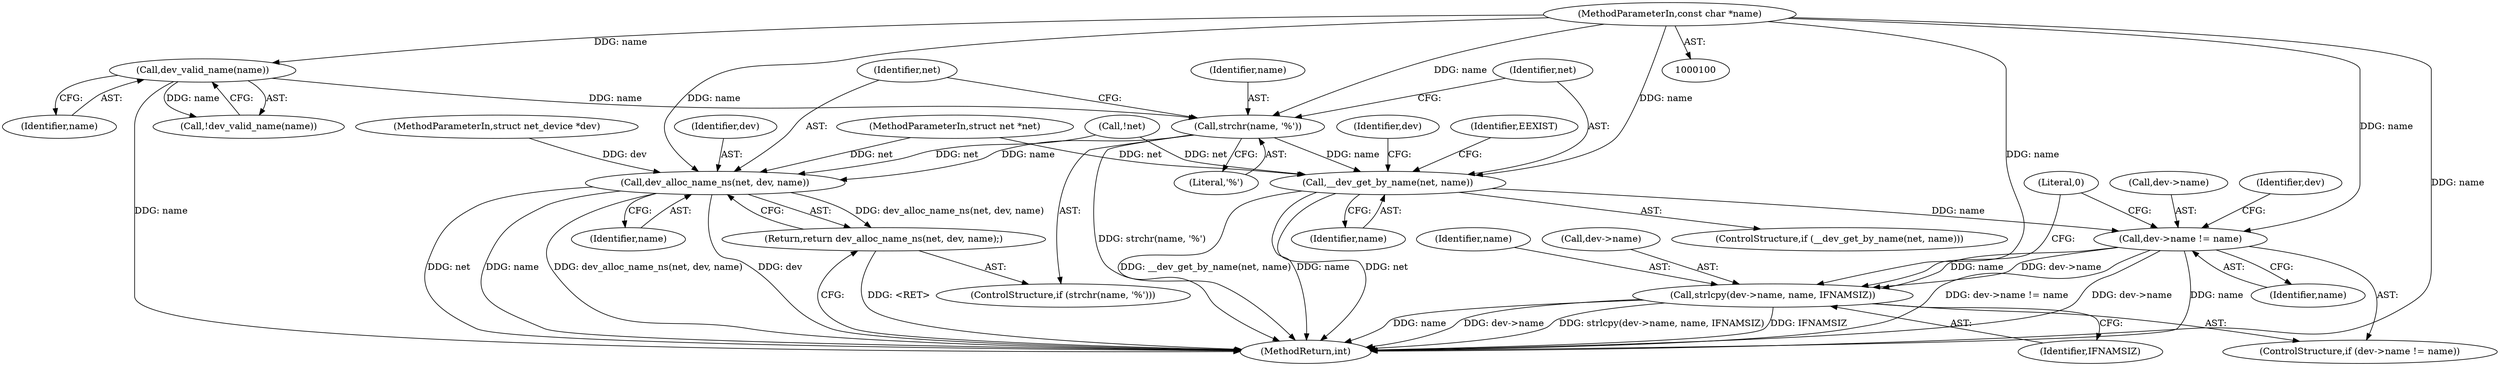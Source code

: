 digraph "0_linux_0ad646c81b2182f7fa67ec0c8c825e0ee165696d_0@API" {
"1000116" [label="(Call,strchr(name, '%'))"];
"1000110" [label="(Call,dev_valid_name(name))"];
"1000103" [label="(MethodParameterIn,const char *name)"];
"1000120" [label="(Call,dev_alloc_name_ns(net, dev, name))"];
"1000119" [label="(Return,return dev_alloc_name_ns(net, dev, name);)"];
"1000126" [label="(Call,__dev_get_by_name(net, name))"];
"1000134" [label="(Call,dev->name != name)"];
"1000139" [label="(Call,strlcpy(dev->name, name, IFNAMSIZ))"];
"1000136" [label="(Identifier,dev)"];
"1000126" [label="(Call,__dev_get_by_name(net, name))"];
"1000116" [label="(Call,strchr(name, '%'))"];
"1000101" [label="(MethodParameterIn,struct net *net)"];
"1000135" [label="(Call,dev->name)"];
"1000143" [label="(Identifier,name)"];
"1000119" [label="(Return,return dev_alloc_name_ns(net, dev, name);)"];
"1000133" [label="(ControlStructure,if (dev->name != name))"];
"1000103" [label="(MethodParameterIn,const char *name)"];
"1000134" [label="(Call,dev->name != name)"];
"1000138" [label="(Identifier,name)"];
"1000120" [label="(Call,dev_alloc_name_ns(net, dev, name))"];
"1000127" [label="(Identifier,net)"];
"1000123" [label="(Identifier,name)"];
"1000147" [label="(MethodReturn,int)"];
"1000110" [label="(Call,dev_valid_name(name))"];
"1000121" [label="(Identifier,net)"];
"1000111" [label="(Identifier,name)"];
"1000131" [label="(Identifier,EEXIST)"];
"1000117" [label="(Identifier,name)"];
"1000139" [label="(Call,strlcpy(dev->name, name, IFNAMSIZ))"];
"1000106" [label="(Call,!net)"];
"1000128" [label="(Identifier,name)"];
"1000146" [label="(Literal,0)"];
"1000140" [label="(Call,dev->name)"];
"1000122" [label="(Identifier,dev)"];
"1000125" [label="(ControlStructure,if (__dev_get_by_name(net, name)))"];
"1000102" [label="(MethodParameterIn,struct net_device *dev)"];
"1000115" [label="(ControlStructure,if (strchr(name, '%')))"];
"1000141" [label="(Identifier,dev)"];
"1000118" [label="(Literal,'%')"];
"1000144" [label="(Identifier,IFNAMSIZ)"];
"1000109" [label="(Call,!dev_valid_name(name))"];
"1000116" -> "1000115"  [label="AST: "];
"1000116" -> "1000118"  [label="CFG: "];
"1000117" -> "1000116"  [label="AST: "];
"1000118" -> "1000116"  [label="AST: "];
"1000121" -> "1000116"  [label="CFG: "];
"1000127" -> "1000116"  [label="CFG: "];
"1000116" -> "1000147"  [label="DDG: strchr(name, '%')"];
"1000110" -> "1000116"  [label="DDG: name"];
"1000103" -> "1000116"  [label="DDG: name"];
"1000116" -> "1000120"  [label="DDG: name"];
"1000116" -> "1000126"  [label="DDG: name"];
"1000110" -> "1000109"  [label="AST: "];
"1000110" -> "1000111"  [label="CFG: "];
"1000111" -> "1000110"  [label="AST: "];
"1000109" -> "1000110"  [label="CFG: "];
"1000110" -> "1000147"  [label="DDG: name"];
"1000110" -> "1000109"  [label="DDG: name"];
"1000103" -> "1000110"  [label="DDG: name"];
"1000103" -> "1000100"  [label="AST: "];
"1000103" -> "1000147"  [label="DDG: name"];
"1000103" -> "1000120"  [label="DDG: name"];
"1000103" -> "1000126"  [label="DDG: name"];
"1000103" -> "1000134"  [label="DDG: name"];
"1000103" -> "1000139"  [label="DDG: name"];
"1000120" -> "1000119"  [label="AST: "];
"1000120" -> "1000123"  [label="CFG: "];
"1000121" -> "1000120"  [label="AST: "];
"1000122" -> "1000120"  [label="AST: "];
"1000123" -> "1000120"  [label="AST: "];
"1000119" -> "1000120"  [label="CFG: "];
"1000120" -> "1000147"  [label="DDG: net"];
"1000120" -> "1000147"  [label="DDG: name"];
"1000120" -> "1000147"  [label="DDG: dev_alloc_name_ns(net, dev, name)"];
"1000120" -> "1000147"  [label="DDG: dev"];
"1000120" -> "1000119"  [label="DDG: dev_alloc_name_ns(net, dev, name)"];
"1000106" -> "1000120"  [label="DDG: net"];
"1000101" -> "1000120"  [label="DDG: net"];
"1000102" -> "1000120"  [label="DDG: dev"];
"1000119" -> "1000115"  [label="AST: "];
"1000147" -> "1000119"  [label="CFG: "];
"1000119" -> "1000147"  [label="DDG: <RET>"];
"1000126" -> "1000125"  [label="AST: "];
"1000126" -> "1000128"  [label="CFG: "];
"1000127" -> "1000126"  [label="AST: "];
"1000128" -> "1000126"  [label="AST: "];
"1000131" -> "1000126"  [label="CFG: "];
"1000136" -> "1000126"  [label="CFG: "];
"1000126" -> "1000147"  [label="DDG: net"];
"1000126" -> "1000147"  [label="DDG: __dev_get_by_name(net, name)"];
"1000126" -> "1000147"  [label="DDG: name"];
"1000106" -> "1000126"  [label="DDG: net"];
"1000101" -> "1000126"  [label="DDG: net"];
"1000126" -> "1000134"  [label="DDG: name"];
"1000134" -> "1000133"  [label="AST: "];
"1000134" -> "1000138"  [label="CFG: "];
"1000135" -> "1000134"  [label="AST: "];
"1000138" -> "1000134"  [label="AST: "];
"1000141" -> "1000134"  [label="CFG: "];
"1000146" -> "1000134"  [label="CFG: "];
"1000134" -> "1000147"  [label="DDG: dev->name != name"];
"1000134" -> "1000147"  [label="DDG: dev->name"];
"1000134" -> "1000147"  [label="DDG: name"];
"1000134" -> "1000139"  [label="DDG: dev->name"];
"1000134" -> "1000139"  [label="DDG: name"];
"1000139" -> "1000133"  [label="AST: "];
"1000139" -> "1000144"  [label="CFG: "];
"1000140" -> "1000139"  [label="AST: "];
"1000143" -> "1000139"  [label="AST: "];
"1000144" -> "1000139"  [label="AST: "];
"1000146" -> "1000139"  [label="CFG: "];
"1000139" -> "1000147"  [label="DDG: dev->name"];
"1000139" -> "1000147"  [label="DDG: strlcpy(dev->name, name, IFNAMSIZ)"];
"1000139" -> "1000147"  [label="DDG: IFNAMSIZ"];
"1000139" -> "1000147"  [label="DDG: name"];
}
